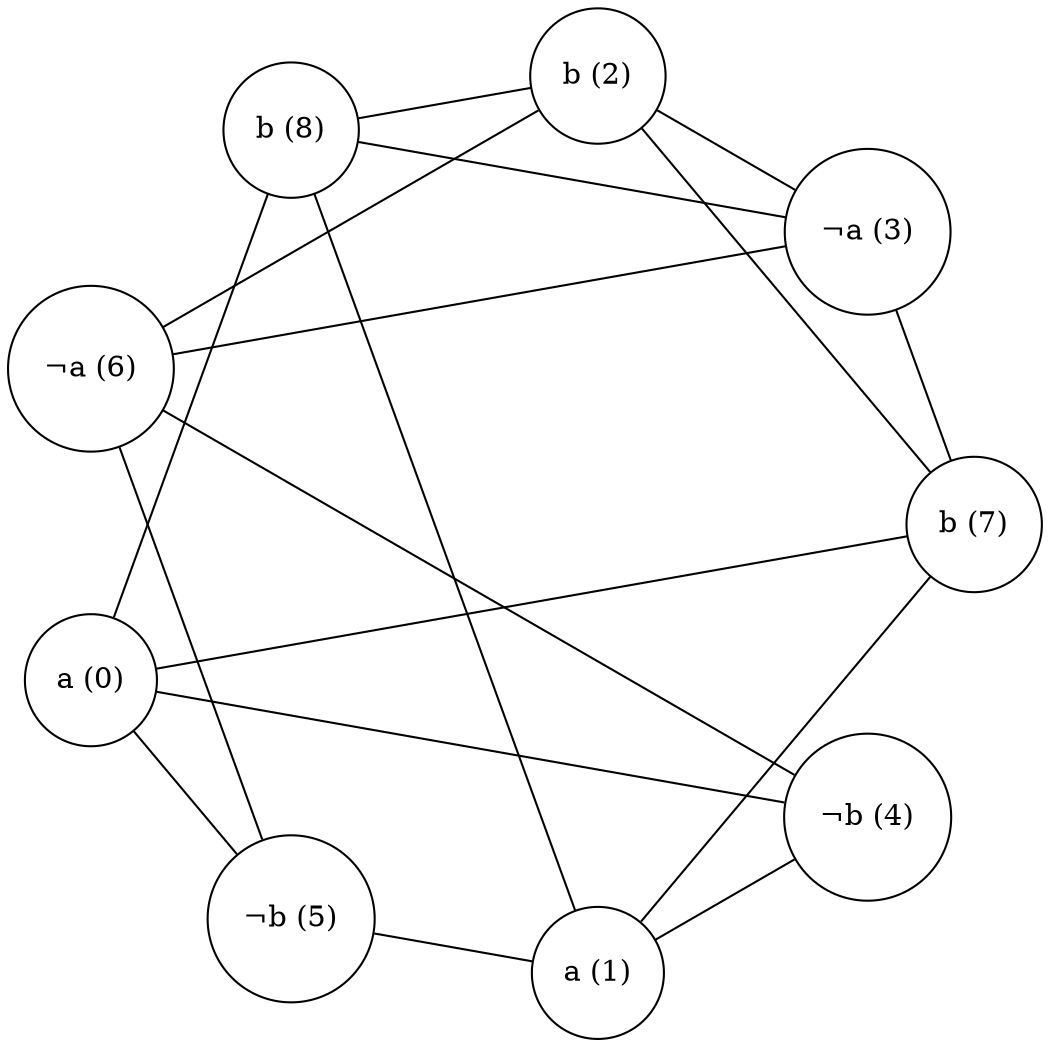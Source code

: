 graph CLIQUE {
	splines=false;
	rankdir=LR ;
	size = "10 , 4";
	layout=circo;
	d2tstyleonly = true;
	node [ shape = circle ];
	"¬b (4)" -- "a (1)";
	"b (7)" -- "¬a (3)";
	"¬a (6)" -- "b (2)";
	"¬a (6)" -- "¬a (3)";
	"¬b (5)" -- "¬a (6)";
	"b (7)" -- "a (0)";
	"b (8)" -- "a (1)";
	"b (2)" -- "b (7)";
	"¬b (4)" -- "a (0)";
	"¬a (6)" -- "¬b (4)";
	"b (8)" -- "a (0)";
	"¬b (5)" -- "a (1)";
	"a (1)" -- "b (7)";
	"b (8)" -- "b (2)";
	"b (8)" -- "¬a (3)";
	"b (2)" -- "¬a (3)";
	"¬b (5)" -- "a (0)";
}